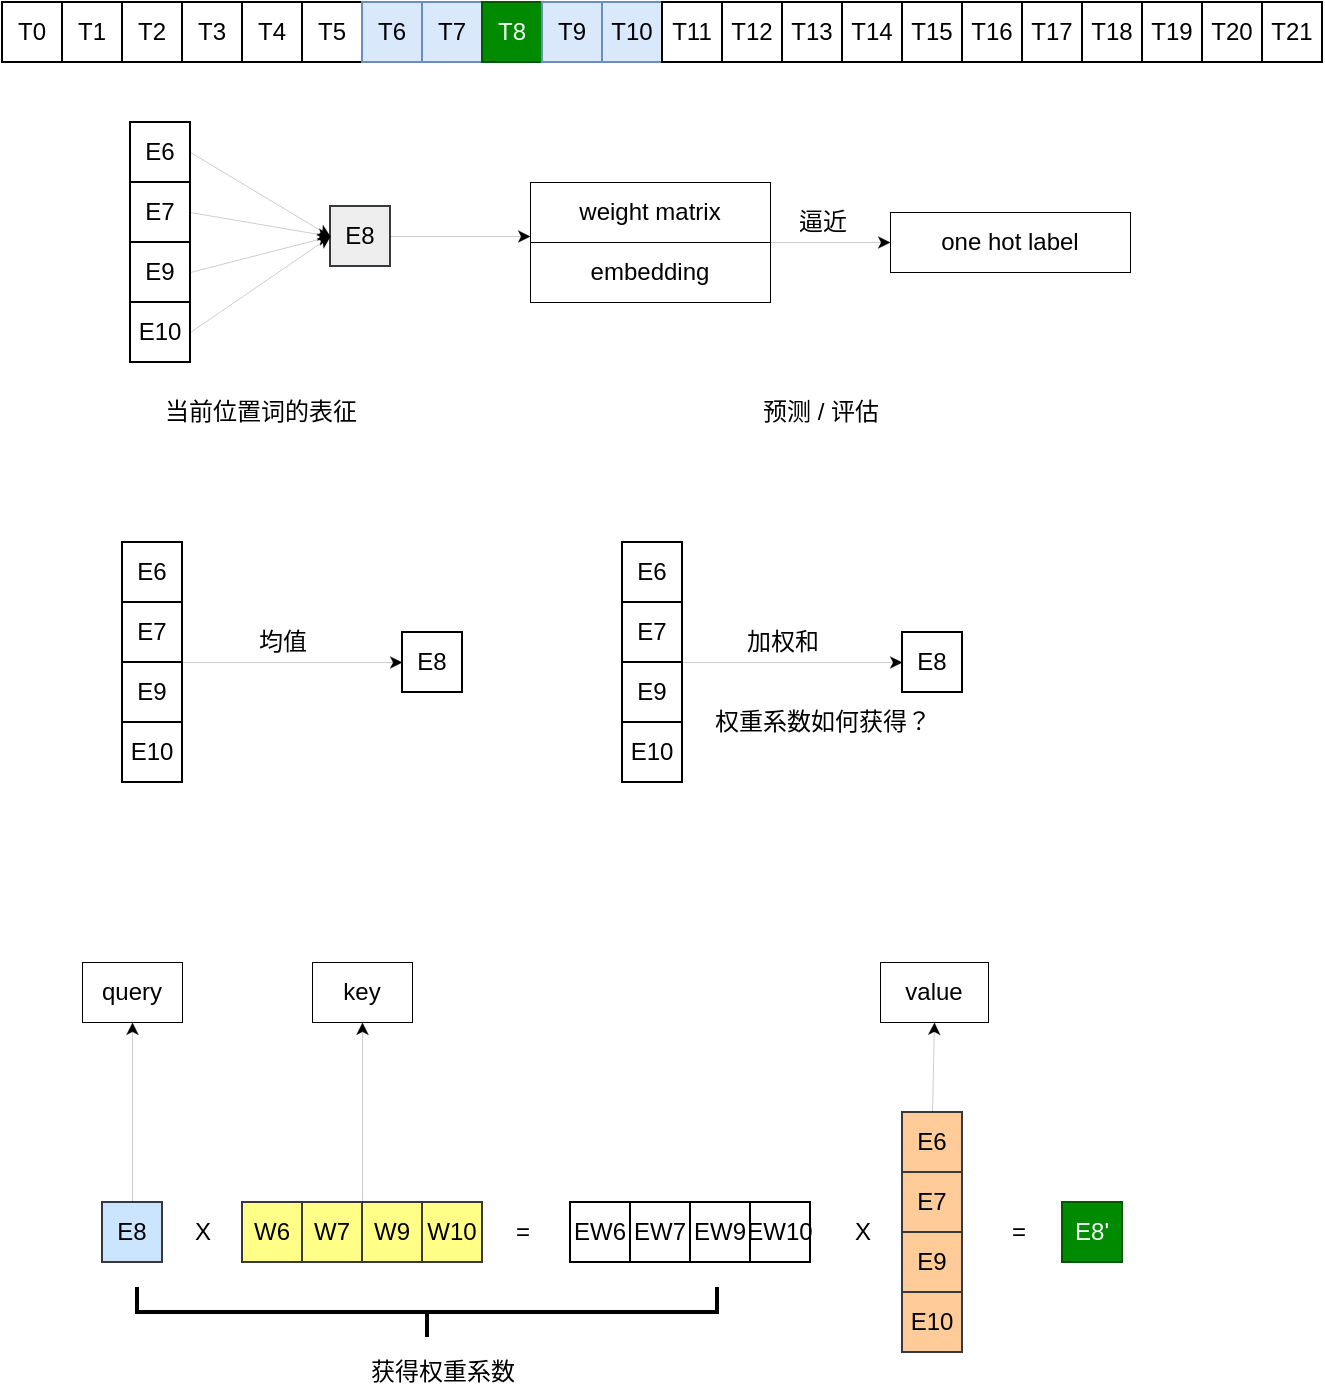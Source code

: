 <mxfile version="14.8.0" type="github">
  <diagram id="9w_OKdJAA5Zn8ipSTxTH" name="Page-1">
    <mxGraphModel dx="1186" dy="696" grid="1" gridSize="10" guides="1" tooltips="1" connect="1" arrows="1" fold="1" page="1" pageScale="1" pageWidth="827" pageHeight="1169" math="0" shadow="0">
      <root>
        <mxCell id="0" />
        <mxCell id="1" parent="0" />
        <mxCell id="Pv1H2nCwCAlQJ-ONCFIq-61" value="" style="group" vertex="1" connectable="0" parent="1">
          <mxGeometry x="70" y="40" width="660" height="215" as="geometry" />
        </mxCell>
        <mxCell id="Pv1H2nCwCAlQJ-ONCFIq-17" value="W" style="group" vertex="1" connectable="0" parent="Pv1H2nCwCAlQJ-ONCFIq-61">
          <mxGeometry width="330" height="30" as="geometry" />
        </mxCell>
        <mxCell id="Pv1H2nCwCAlQJ-ONCFIq-1" value="T0" style="rounded=0;whiteSpace=wrap;html=1;" vertex="1" parent="Pv1H2nCwCAlQJ-ONCFIq-17">
          <mxGeometry width="30" height="30" as="geometry" />
        </mxCell>
        <mxCell id="Pv1H2nCwCAlQJ-ONCFIq-2" value="T1" style="rounded=0;whiteSpace=wrap;html=1;" vertex="1" parent="Pv1H2nCwCAlQJ-ONCFIq-17">
          <mxGeometry x="30" width="30" height="30" as="geometry" />
        </mxCell>
        <mxCell id="Pv1H2nCwCAlQJ-ONCFIq-3" value="T2" style="rounded=0;whiteSpace=wrap;html=1;" vertex="1" parent="Pv1H2nCwCAlQJ-ONCFIq-17">
          <mxGeometry x="60" width="30" height="30" as="geometry" />
        </mxCell>
        <mxCell id="Pv1H2nCwCAlQJ-ONCFIq-4" value="T3" style="rounded=0;whiteSpace=wrap;html=1;" vertex="1" parent="Pv1H2nCwCAlQJ-ONCFIq-17">
          <mxGeometry x="90" width="30" height="30" as="geometry" />
        </mxCell>
        <mxCell id="Pv1H2nCwCAlQJ-ONCFIq-5" value="T4" style="rounded=0;whiteSpace=wrap;html=1;" vertex="1" parent="Pv1H2nCwCAlQJ-ONCFIq-17">
          <mxGeometry x="120" width="30" height="30" as="geometry" />
        </mxCell>
        <mxCell id="Pv1H2nCwCAlQJ-ONCFIq-6" value="T5" style="rounded=0;whiteSpace=wrap;html=1;" vertex="1" parent="Pv1H2nCwCAlQJ-ONCFIq-17">
          <mxGeometry x="150" width="30" height="30" as="geometry" />
        </mxCell>
        <mxCell id="Pv1H2nCwCAlQJ-ONCFIq-7" value="T6" style="rounded=0;whiteSpace=wrap;html=1;fillColor=#dae8fc;strokeColor=#6c8ebf;" vertex="1" parent="Pv1H2nCwCAlQJ-ONCFIq-17">
          <mxGeometry x="180" width="30" height="30" as="geometry" />
        </mxCell>
        <mxCell id="Pv1H2nCwCAlQJ-ONCFIq-8" value="T7" style="rounded=0;whiteSpace=wrap;html=1;fillColor=#dae8fc;strokeColor=#6c8ebf;" vertex="1" parent="Pv1H2nCwCAlQJ-ONCFIq-17">
          <mxGeometry x="210" width="30" height="30" as="geometry" />
        </mxCell>
        <mxCell id="Pv1H2nCwCAlQJ-ONCFIq-9" value="T8" style="rounded=0;whiteSpace=wrap;html=1;fillColor=#008a00;strokeColor=#005700;fontColor=#ffffff;" vertex="1" parent="Pv1H2nCwCAlQJ-ONCFIq-17">
          <mxGeometry x="240" width="30" height="30" as="geometry" />
        </mxCell>
        <mxCell id="Pv1H2nCwCAlQJ-ONCFIq-10" value="T9" style="rounded=0;whiteSpace=wrap;html=1;fillColor=#dae8fc;strokeColor=#6c8ebf;" vertex="1" parent="Pv1H2nCwCAlQJ-ONCFIq-17">
          <mxGeometry x="270" width="30" height="30" as="geometry" />
        </mxCell>
        <mxCell id="Pv1H2nCwCAlQJ-ONCFIq-11" value="T10" style="rounded=0;whiteSpace=wrap;html=1;fillColor=#dae8fc;strokeColor=#6c8ebf;" vertex="1" parent="Pv1H2nCwCAlQJ-ONCFIq-17">
          <mxGeometry x="300" width="30" height="30" as="geometry" />
        </mxCell>
        <mxCell id="Pv1H2nCwCAlQJ-ONCFIq-18" value="" style="group" vertex="1" connectable="0" parent="Pv1H2nCwCAlQJ-ONCFIq-61">
          <mxGeometry x="330" width="330" height="30" as="geometry" />
        </mxCell>
        <mxCell id="Pv1H2nCwCAlQJ-ONCFIq-19" value="T11" style="rounded=0;whiteSpace=wrap;html=1;" vertex="1" parent="Pv1H2nCwCAlQJ-ONCFIq-18">
          <mxGeometry width="30" height="30" as="geometry" />
        </mxCell>
        <mxCell id="Pv1H2nCwCAlQJ-ONCFIq-20" value="T12" style="rounded=0;whiteSpace=wrap;html=1;" vertex="1" parent="Pv1H2nCwCAlQJ-ONCFIq-18">
          <mxGeometry x="30" width="30" height="30" as="geometry" />
        </mxCell>
        <mxCell id="Pv1H2nCwCAlQJ-ONCFIq-21" value="T13" style="rounded=0;whiteSpace=wrap;html=1;" vertex="1" parent="Pv1H2nCwCAlQJ-ONCFIq-18">
          <mxGeometry x="60" width="30" height="30" as="geometry" />
        </mxCell>
        <mxCell id="Pv1H2nCwCAlQJ-ONCFIq-22" value="T14" style="rounded=0;whiteSpace=wrap;html=1;" vertex="1" parent="Pv1H2nCwCAlQJ-ONCFIq-18">
          <mxGeometry x="90" width="30" height="30" as="geometry" />
        </mxCell>
        <mxCell id="Pv1H2nCwCAlQJ-ONCFIq-23" value="T15" style="rounded=0;whiteSpace=wrap;html=1;" vertex="1" parent="Pv1H2nCwCAlQJ-ONCFIq-18">
          <mxGeometry x="120" width="30" height="30" as="geometry" />
        </mxCell>
        <mxCell id="Pv1H2nCwCAlQJ-ONCFIq-24" value="T16" style="rounded=0;whiteSpace=wrap;html=1;" vertex="1" parent="Pv1H2nCwCAlQJ-ONCFIq-18">
          <mxGeometry x="150" width="30" height="30" as="geometry" />
        </mxCell>
        <mxCell id="Pv1H2nCwCAlQJ-ONCFIq-25" value="T17" style="rounded=0;whiteSpace=wrap;html=1;" vertex="1" parent="Pv1H2nCwCAlQJ-ONCFIq-18">
          <mxGeometry x="180" width="30" height="30" as="geometry" />
        </mxCell>
        <mxCell id="Pv1H2nCwCAlQJ-ONCFIq-26" value="T18" style="rounded=0;whiteSpace=wrap;html=1;" vertex="1" parent="Pv1H2nCwCAlQJ-ONCFIq-18">
          <mxGeometry x="210" width="30" height="30" as="geometry" />
        </mxCell>
        <mxCell id="Pv1H2nCwCAlQJ-ONCFIq-27" value="T19" style="rounded=0;whiteSpace=wrap;html=1;" vertex="1" parent="Pv1H2nCwCAlQJ-ONCFIq-18">
          <mxGeometry x="240" width="30" height="30" as="geometry" />
        </mxCell>
        <mxCell id="Pv1H2nCwCAlQJ-ONCFIq-28" value="T20" style="rounded=0;whiteSpace=wrap;html=1;" vertex="1" parent="Pv1H2nCwCAlQJ-ONCFIq-18">
          <mxGeometry x="270" width="30" height="30" as="geometry" />
        </mxCell>
        <mxCell id="Pv1H2nCwCAlQJ-ONCFIq-29" value="T21" style="rounded=0;whiteSpace=wrap;html=1;" vertex="1" parent="Pv1H2nCwCAlQJ-ONCFIq-18">
          <mxGeometry x="300" width="30" height="30" as="geometry" />
        </mxCell>
        <mxCell id="Pv1H2nCwCAlQJ-ONCFIq-59" value="" style="group" vertex="1" connectable="0" parent="Pv1H2nCwCAlQJ-ONCFIq-61">
          <mxGeometry x="64" y="60" width="500" height="155" as="geometry" />
        </mxCell>
        <mxCell id="Pv1H2nCwCAlQJ-ONCFIq-44" value="当前位置词的表征" style="text;html=1;resizable=0;autosize=1;align=center;verticalAlign=middle;points=[];fillColor=none;strokeColor=none;rounded=0;" vertex="1" parent="Pv1H2nCwCAlQJ-ONCFIq-59">
          <mxGeometry x="10" y="135" width="110" height="20" as="geometry" />
        </mxCell>
        <mxCell id="Pv1H2nCwCAlQJ-ONCFIq-47" value="" style="group" vertex="1" connectable="0" parent="Pv1H2nCwCAlQJ-ONCFIq-59">
          <mxGeometry width="130" height="120" as="geometry" />
        </mxCell>
        <mxCell id="Pv1H2nCwCAlQJ-ONCFIq-34" value="E8" style="rounded=0;whiteSpace=wrap;html=1;fillColor=#eeeeee;strokeColor=#36393d;" vertex="1" parent="Pv1H2nCwCAlQJ-ONCFIq-47">
          <mxGeometry x="100" y="42" width="30" height="30" as="geometry" />
        </mxCell>
        <mxCell id="Pv1H2nCwCAlQJ-ONCFIq-35" value="" style="endArrow=classic;html=1;exitX=1;exitY=0.5;exitDx=0;exitDy=0;entryX=0;entryY=0.5;entryDx=0;entryDy=0;strokeWidth=0.1;" edge="1" parent="Pv1H2nCwCAlQJ-ONCFIq-47" source="Pv1H2nCwCAlQJ-ONCFIq-30" target="Pv1H2nCwCAlQJ-ONCFIq-34">
          <mxGeometry width="50" height="50" relative="1" as="geometry">
            <mxPoint x="290" y="150" as="sourcePoint" />
            <mxPoint x="340" y="100" as="targetPoint" />
          </mxGeometry>
        </mxCell>
        <mxCell id="Pv1H2nCwCAlQJ-ONCFIq-37" value="" style="endArrow=classic;html=1;exitX=1;exitY=0.5;exitDx=0;exitDy=0;strokeWidth=0.1;" edge="1" parent="Pv1H2nCwCAlQJ-ONCFIq-47" source="Pv1H2nCwCAlQJ-ONCFIq-31">
          <mxGeometry width="50" height="50" relative="1" as="geometry">
            <mxPoint x="290" y="150" as="sourcePoint" />
            <mxPoint x="100" y="57" as="targetPoint" />
          </mxGeometry>
        </mxCell>
        <mxCell id="Pv1H2nCwCAlQJ-ONCFIq-38" value="" style="endArrow=classic;html=1;exitX=1;exitY=0.5;exitDx=0;exitDy=0;entryX=0;entryY=0.5;entryDx=0;entryDy=0;strokeWidth=0.1;" edge="1" parent="Pv1H2nCwCAlQJ-ONCFIq-47" source="Pv1H2nCwCAlQJ-ONCFIq-32" target="Pv1H2nCwCAlQJ-ONCFIq-34">
          <mxGeometry width="50" height="50" relative="1" as="geometry">
            <mxPoint x="290" y="150" as="sourcePoint" />
            <mxPoint x="100" y="60" as="targetPoint" />
          </mxGeometry>
        </mxCell>
        <mxCell id="Pv1H2nCwCAlQJ-ONCFIq-39" value="" style="endArrow=classic;html=1;exitX=1;exitY=0.5;exitDx=0;exitDy=0;entryX=0;entryY=0.5;entryDx=0;entryDy=0;strokeWidth=0.1;" edge="1" parent="Pv1H2nCwCAlQJ-ONCFIq-47" source="Pv1H2nCwCAlQJ-ONCFIq-33" target="Pv1H2nCwCAlQJ-ONCFIq-34">
          <mxGeometry width="50" height="50" relative="1" as="geometry">
            <mxPoint x="290" y="150" as="sourcePoint" />
            <mxPoint x="100" y="60" as="targetPoint" />
          </mxGeometry>
        </mxCell>
        <mxCell id="Pv1H2nCwCAlQJ-ONCFIq-66" value="" style="group" vertex="1" connectable="0" parent="Pv1H2nCwCAlQJ-ONCFIq-47">
          <mxGeometry width="30" height="120" as="geometry" />
        </mxCell>
        <mxCell id="Pv1H2nCwCAlQJ-ONCFIq-30" value="E6" style="rounded=0;whiteSpace=wrap;html=1;" vertex="1" parent="Pv1H2nCwCAlQJ-ONCFIq-66">
          <mxGeometry width="30" height="30" as="geometry" />
        </mxCell>
        <mxCell id="Pv1H2nCwCAlQJ-ONCFIq-31" value="E7" style="rounded=0;whiteSpace=wrap;html=1;" vertex="1" parent="Pv1H2nCwCAlQJ-ONCFIq-66">
          <mxGeometry y="30" width="30" height="30" as="geometry" />
        </mxCell>
        <mxCell id="Pv1H2nCwCAlQJ-ONCFIq-32" value="E9" style="rounded=0;whiteSpace=wrap;html=1;" vertex="1" parent="Pv1H2nCwCAlQJ-ONCFIq-66">
          <mxGeometry y="60" width="30" height="30" as="geometry" />
        </mxCell>
        <mxCell id="Pv1H2nCwCAlQJ-ONCFIq-33" value="E10" style="rounded=0;whiteSpace=wrap;html=1;" vertex="1" parent="Pv1H2nCwCAlQJ-ONCFIq-66">
          <mxGeometry y="90" width="30" height="30" as="geometry" />
        </mxCell>
        <mxCell id="Pv1H2nCwCAlQJ-ONCFIq-52" value="" style="endArrow=classic;html=1;strokeWidth=0.1;exitX=1;exitY=0.5;exitDx=0;exitDy=0;" edge="1" parent="Pv1H2nCwCAlQJ-ONCFIq-59" source="Pv1H2nCwCAlQJ-ONCFIq-34">
          <mxGeometry width="50" height="50" relative="1" as="geometry">
            <mxPoint x="150" y="90" as="sourcePoint" />
            <mxPoint x="200" y="57" as="targetPoint" />
          </mxGeometry>
        </mxCell>
        <mxCell id="Pv1H2nCwCAlQJ-ONCFIq-55" value="" style="group" vertex="1" connectable="0" parent="Pv1H2nCwCAlQJ-ONCFIq-59">
          <mxGeometry x="200" y="30" width="120" height="60" as="geometry" />
        </mxCell>
        <mxCell id="Pv1H2nCwCAlQJ-ONCFIq-53" value="weight matrix" style="rounded=0;whiteSpace=wrap;html=1;strokeWidth=0.5;" vertex="1" parent="Pv1H2nCwCAlQJ-ONCFIq-55">
          <mxGeometry width="120" height="30" as="geometry" />
        </mxCell>
        <mxCell id="Pv1H2nCwCAlQJ-ONCFIq-54" value="embedding" style="rounded=0;whiteSpace=wrap;html=1;strokeWidth=0.5;" vertex="1" parent="Pv1H2nCwCAlQJ-ONCFIq-55">
          <mxGeometry y="30" width="120" height="30" as="geometry" />
        </mxCell>
        <mxCell id="Pv1H2nCwCAlQJ-ONCFIq-56" value="one hot label" style="rounded=0;whiteSpace=wrap;html=1;strokeWidth=0.5;" vertex="1" parent="Pv1H2nCwCAlQJ-ONCFIq-59">
          <mxGeometry x="380" y="45" width="120" height="30" as="geometry" />
        </mxCell>
        <mxCell id="Pv1H2nCwCAlQJ-ONCFIq-57" value="" style="endArrow=classic;html=1;strokeWidth=0.1;entryX=0;entryY=0.5;entryDx=0;entryDy=0;exitX=1;exitY=0;exitDx=0;exitDy=0;" edge="1" parent="Pv1H2nCwCAlQJ-ONCFIq-59" source="Pv1H2nCwCAlQJ-ONCFIq-54" target="Pv1H2nCwCAlQJ-ONCFIq-56">
          <mxGeometry width="50" height="50" relative="1" as="geometry">
            <mxPoint x="150" y="90" as="sourcePoint" />
            <mxPoint x="200" y="40" as="targetPoint" />
          </mxGeometry>
        </mxCell>
        <mxCell id="Pv1H2nCwCAlQJ-ONCFIq-58" value="预测 / 评估" style="text;html=1;resizable=0;autosize=1;align=center;verticalAlign=middle;points=[];fillColor=none;strokeColor=none;rounded=0;" vertex="1" parent="Pv1H2nCwCAlQJ-ONCFIq-59">
          <mxGeometry x="310" y="135" width="70" height="20" as="geometry" />
        </mxCell>
        <mxCell id="Pv1H2nCwCAlQJ-ONCFIq-60" value="逼近" style="text;html=1;resizable=0;autosize=1;align=center;verticalAlign=middle;points=[];fillColor=none;strokeColor=none;rounded=0;" vertex="1" parent="Pv1H2nCwCAlQJ-ONCFIq-61">
          <mxGeometry x="390" y="100" width="40" height="20" as="geometry" />
        </mxCell>
        <mxCell id="Pv1H2nCwCAlQJ-ONCFIq-76" value="" style="group" vertex="1" connectable="0" parent="1">
          <mxGeometry x="130" y="310" width="170" height="120" as="geometry" />
        </mxCell>
        <mxCell id="Pv1H2nCwCAlQJ-ONCFIq-67" value="" style="group" vertex="1" connectable="0" parent="Pv1H2nCwCAlQJ-ONCFIq-76">
          <mxGeometry width="30" height="120" as="geometry" />
        </mxCell>
        <mxCell id="Pv1H2nCwCAlQJ-ONCFIq-68" value="E6" style="rounded=0;whiteSpace=wrap;html=1;" vertex="1" parent="Pv1H2nCwCAlQJ-ONCFIq-67">
          <mxGeometry width="30" height="30" as="geometry" />
        </mxCell>
        <mxCell id="Pv1H2nCwCAlQJ-ONCFIq-69" value="E7" style="rounded=0;whiteSpace=wrap;html=1;" vertex="1" parent="Pv1H2nCwCAlQJ-ONCFIq-67">
          <mxGeometry y="30" width="30" height="30" as="geometry" />
        </mxCell>
        <mxCell id="Pv1H2nCwCAlQJ-ONCFIq-70" value="E9" style="rounded=0;whiteSpace=wrap;html=1;" vertex="1" parent="Pv1H2nCwCAlQJ-ONCFIq-67">
          <mxGeometry y="60" width="30" height="30" as="geometry" />
        </mxCell>
        <mxCell id="Pv1H2nCwCAlQJ-ONCFIq-71" value="E10" style="rounded=0;whiteSpace=wrap;html=1;" vertex="1" parent="Pv1H2nCwCAlQJ-ONCFIq-67">
          <mxGeometry y="90" width="30" height="30" as="geometry" />
        </mxCell>
        <mxCell id="Pv1H2nCwCAlQJ-ONCFIq-73" value="E8" style="rounded=0;whiteSpace=wrap;html=1;" vertex="1" parent="Pv1H2nCwCAlQJ-ONCFIq-76">
          <mxGeometry x="140" y="45" width="30" height="30" as="geometry" />
        </mxCell>
        <mxCell id="Pv1H2nCwCAlQJ-ONCFIq-74" value="" style="endArrow=classic;html=1;strokeWidth=0.1;exitX=1;exitY=0;exitDx=0;exitDy=0;entryX=0;entryY=0.5;entryDx=0;entryDy=0;" edge="1" parent="Pv1H2nCwCAlQJ-ONCFIq-76" source="Pv1H2nCwCAlQJ-ONCFIq-70" target="Pv1H2nCwCAlQJ-ONCFIq-73">
          <mxGeometry width="50" height="50" relative="1" as="geometry">
            <mxPoint x="280" y="30" as="sourcePoint" />
            <mxPoint x="330" y="-20" as="targetPoint" />
          </mxGeometry>
        </mxCell>
        <mxCell id="Pv1H2nCwCAlQJ-ONCFIq-75" value="均值" style="text;html=1;resizable=0;autosize=1;align=center;verticalAlign=middle;points=[];fillColor=none;strokeColor=none;rounded=0;" vertex="1" parent="Pv1H2nCwCAlQJ-ONCFIq-76">
          <mxGeometry x="60" y="40" width="40" height="20" as="geometry" />
        </mxCell>
        <mxCell id="Pv1H2nCwCAlQJ-ONCFIq-86" value="" style="group" vertex="1" connectable="0" parent="1">
          <mxGeometry x="380" y="310" width="170" height="120" as="geometry" />
        </mxCell>
        <mxCell id="Pv1H2nCwCAlQJ-ONCFIq-77" value="" style="group" vertex="1" connectable="0" parent="Pv1H2nCwCAlQJ-ONCFIq-86">
          <mxGeometry width="30" height="120" as="geometry" />
        </mxCell>
        <mxCell id="Pv1H2nCwCAlQJ-ONCFIq-78" value="E6" style="rounded=0;whiteSpace=wrap;html=1;" vertex="1" parent="Pv1H2nCwCAlQJ-ONCFIq-77">
          <mxGeometry width="30" height="30" as="geometry" />
        </mxCell>
        <mxCell id="Pv1H2nCwCAlQJ-ONCFIq-79" value="E7" style="rounded=0;whiteSpace=wrap;html=1;" vertex="1" parent="Pv1H2nCwCAlQJ-ONCFIq-77">
          <mxGeometry y="30" width="30" height="30" as="geometry" />
        </mxCell>
        <mxCell id="Pv1H2nCwCAlQJ-ONCFIq-80" value="E9" style="rounded=0;whiteSpace=wrap;html=1;" vertex="1" parent="Pv1H2nCwCAlQJ-ONCFIq-77">
          <mxGeometry y="60" width="30" height="30" as="geometry" />
        </mxCell>
        <mxCell id="Pv1H2nCwCAlQJ-ONCFIq-81" value="E10" style="rounded=0;whiteSpace=wrap;html=1;" vertex="1" parent="Pv1H2nCwCAlQJ-ONCFIq-77">
          <mxGeometry y="90" width="30" height="30" as="geometry" />
        </mxCell>
        <mxCell id="Pv1H2nCwCAlQJ-ONCFIq-82" value="E8" style="rounded=0;whiteSpace=wrap;html=1;" vertex="1" parent="Pv1H2nCwCAlQJ-ONCFIq-86">
          <mxGeometry x="140" y="45" width="30" height="30" as="geometry" />
        </mxCell>
        <mxCell id="Pv1H2nCwCAlQJ-ONCFIq-83" value="" style="endArrow=classic;html=1;strokeWidth=0.1;exitX=1;exitY=0;exitDx=0;exitDy=0;entryX=0;entryY=0.5;entryDx=0;entryDy=0;" edge="1" parent="Pv1H2nCwCAlQJ-ONCFIq-86" source="Pv1H2nCwCAlQJ-ONCFIq-80" target="Pv1H2nCwCAlQJ-ONCFIq-82">
          <mxGeometry width="50" height="50" relative="1" as="geometry">
            <mxPoint x="280" y="30" as="sourcePoint" />
            <mxPoint x="330" y="-20" as="targetPoint" />
          </mxGeometry>
        </mxCell>
        <mxCell id="Pv1H2nCwCAlQJ-ONCFIq-84" value="加权和" style="text;html=1;resizable=0;autosize=1;align=center;verticalAlign=middle;points=[];fillColor=none;strokeColor=none;rounded=0;" vertex="1" parent="Pv1H2nCwCAlQJ-ONCFIq-86">
          <mxGeometry x="55" y="40" width="50" height="20" as="geometry" />
        </mxCell>
        <mxCell id="Pv1H2nCwCAlQJ-ONCFIq-85" value="权重系数如何获得？" style="text;html=1;resizable=0;autosize=1;align=center;verticalAlign=middle;points=[];fillColor=none;strokeColor=none;rounded=0;" vertex="1" parent="Pv1H2nCwCAlQJ-ONCFIq-86">
          <mxGeometry x="40" y="80" width="120" height="20" as="geometry" />
        </mxCell>
        <mxCell id="Pv1H2nCwCAlQJ-ONCFIq-138" value="" style="group" vertex="1" connectable="0" parent="1">
          <mxGeometry x="110" y="520" width="520" height="215" as="geometry" />
        </mxCell>
        <mxCell id="Pv1H2nCwCAlQJ-ONCFIq-127" value="" style="group" vertex="1" connectable="0" parent="Pv1H2nCwCAlQJ-ONCFIq-138">
          <mxGeometry x="10" y="75" width="510" height="140" as="geometry" />
        </mxCell>
        <mxCell id="Pv1H2nCwCAlQJ-ONCFIq-94" value="E8" style="rounded=0;whiteSpace=wrap;html=1;fillColor=#cce5ff;strokeColor=#36393d;" vertex="1" parent="Pv1H2nCwCAlQJ-ONCFIq-127">
          <mxGeometry y="45" width="30" height="30" as="geometry" />
        </mxCell>
        <mxCell id="Pv1H2nCwCAlQJ-ONCFIq-105" value="" style="group;fillColor=#ffff88;strokeColor=#36393d;" vertex="1" connectable="0" parent="Pv1H2nCwCAlQJ-ONCFIq-127">
          <mxGeometry x="70" y="45" width="120" height="30" as="geometry" />
        </mxCell>
        <mxCell id="Pv1H2nCwCAlQJ-ONCFIq-101" value="W6" style="rounded=0;whiteSpace=wrap;html=1;fillColor=#ffff88;strokeColor=#36393d;" vertex="1" parent="Pv1H2nCwCAlQJ-ONCFIq-105">
          <mxGeometry width="30" height="30" as="geometry" />
        </mxCell>
        <mxCell id="Pv1H2nCwCAlQJ-ONCFIq-102" value="W7" style="rounded=0;whiteSpace=wrap;html=1;fillColor=#ffff88;strokeColor=#36393d;" vertex="1" parent="Pv1H2nCwCAlQJ-ONCFIq-105">
          <mxGeometry x="30" width="30" height="30" as="geometry" />
        </mxCell>
        <mxCell id="Pv1H2nCwCAlQJ-ONCFIq-103" value="W9" style="rounded=0;whiteSpace=wrap;html=1;fillColor=#ffff88;strokeColor=#36393d;" vertex="1" parent="Pv1H2nCwCAlQJ-ONCFIq-105">
          <mxGeometry x="60" width="30" height="30" as="geometry" />
        </mxCell>
        <mxCell id="Pv1H2nCwCAlQJ-ONCFIq-104" value="W10" style="rounded=0;whiteSpace=wrap;html=1;fillColor=#ffff88;strokeColor=#36393d;" vertex="1" parent="Pv1H2nCwCAlQJ-ONCFIq-105">
          <mxGeometry x="90" width="30" height="30" as="geometry" />
        </mxCell>
        <mxCell id="Pv1H2nCwCAlQJ-ONCFIq-106" value="" style="group" vertex="1" connectable="0" parent="Pv1H2nCwCAlQJ-ONCFIq-127">
          <mxGeometry x="234" y="45" width="120" height="30" as="geometry" />
        </mxCell>
        <mxCell id="Pv1H2nCwCAlQJ-ONCFIq-107" value="EW6" style="rounded=0;whiteSpace=wrap;html=1;" vertex="1" parent="Pv1H2nCwCAlQJ-ONCFIq-106">
          <mxGeometry width="30" height="30" as="geometry" />
        </mxCell>
        <mxCell id="Pv1H2nCwCAlQJ-ONCFIq-108" value="EW7" style="rounded=0;whiteSpace=wrap;html=1;" vertex="1" parent="Pv1H2nCwCAlQJ-ONCFIq-106">
          <mxGeometry x="30" width="30" height="30" as="geometry" />
        </mxCell>
        <mxCell id="Pv1H2nCwCAlQJ-ONCFIq-109" value="EW9" style="rounded=0;whiteSpace=wrap;html=1;" vertex="1" parent="Pv1H2nCwCAlQJ-ONCFIq-106">
          <mxGeometry x="60" width="30" height="30" as="geometry" />
        </mxCell>
        <mxCell id="Pv1H2nCwCAlQJ-ONCFIq-110" value="EW10" style="rounded=0;whiteSpace=wrap;html=1;" vertex="1" parent="Pv1H2nCwCAlQJ-ONCFIq-106">
          <mxGeometry x="90" width="30" height="30" as="geometry" />
        </mxCell>
        <mxCell id="Pv1H2nCwCAlQJ-ONCFIq-112" value="" style="group;fillColor=#ffcc99;strokeColor=#36393d;" vertex="1" connectable="0" parent="Pv1H2nCwCAlQJ-ONCFIq-127">
          <mxGeometry x="400" width="30" height="120" as="geometry" />
        </mxCell>
        <mxCell id="Pv1H2nCwCAlQJ-ONCFIq-113" value="E6" style="rounded=0;whiteSpace=wrap;html=1;fillColor=#ffcc99;strokeColor=#36393d;" vertex="1" parent="Pv1H2nCwCAlQJ-ONCFIq-112">
          <mxGeometry width="30" height="30" as="geometry" />
        </mxCell>
        <mxCell id="Pv1H2nCwCAlQJ-ONCFIq-114" value="E7" style="rounded=0;whiteSpace=wrap;html=1;fillColor=#ffcc99;strokeColor=#36393d;" vertex="1" parent="Pv1H2nCwCAlQJ-ONCFIq-112">
          <mxGeometry y="30" width="30" height="30" as="geometry" />
        </mxCell>
        <mxCell id="Pv1H2nCwCAlQJ-ONCFIq-115" value="E9" style="rounded=0;whiteSpace=wrap;html=1;fillColor=#ffcc99;strokeColor=#36393d;" vertex="1" parent="Pv1H2nCwCAlQJ-ONCFIq-112">
          <mxGeometry y="60" width="30" height="30" as="geometry" />
        </mxCell>
        <mxCell id="Pv1H2nCwCAlQJ-ONCFIq-116" value="E10" style="rounded=0;whiteSpace=wrap;html=1;fillColor=#ffcc99;strokeColor=#36393d;" vertex="1" parent="Pv1H2nCwCAlQJ-ONCFIq-112">
          <mxGeometry y="90" width="30" height="30" as="geometry" />
        </mxCell>
        <mxCell id="Pv1H2nCwCAlQJ-ONCFIq-117" value="E8&#39;" style="rounded=0;whiteSpace=wrap;html=1;fillColor=#008a00;strokeColor=#005700;fontColor=#ffffff;" vertex="1" parent="Pv1H2nCwCAlQJ-ONCFIq-127">
          <mxGeometry x="480" y="45" width="30" height="30" as="geometry" />
        </mxCell>
        <mxCell id="Pv1H2nCwCAlQJ-ONCFIq-118" value="X" style="text;html=1;resizable=0;autosize=1;align=center;verticalAlign=middle;points=[];fillColor=none;strokeColor=none;rounded=0;" vertex="1" parent="Pv1H2nCwCAlQJ-ONCFIq-127">
          <mxGeometry x="40" y="50" width="20" height="20" as="geometry" />
        </mxCell>
        <mxCell id="Pv1H2nCwCAlQJ-ONCFIq-119" value="=" style="text;html=1;resizable=0;autosize=1;align=center;verticalAlign=middle;points=[];fillColor=none;strokeColor=none;rounded=0;" vertex="1" parent="Pv1H2nCwCAlQJ-ONCFIq-127">
          <mxGeometry x="200" y="50" width="20" height="20" as="geometry" />
        </mxCell>
        <mxCell id="Pv1H2nCwCAlQJ-ONCFIq-122" value="" style="strokeWidth=2;html=1;shape=mxgraph.flowchart.annotation_2;align=left;labelPosition=right;pointerEvents=1;rotation=-90;" vertex="1" parent="Pv1H2nCwCAlQJ-ONCFIq-127">
          <mxGeometry x="150" y="-45" width="25" height="290" as="geometry" />
        </mxCell>
        <mxCell id="Pv1H2nCwCAlQJ-ONCFIq-123" value="获得权重系数" style="text;html=1;resizable=0;autosize=1;align=center;verticalAlign=middle;points=[];fillColor=none;strokeColor=none;rounded=0;" vertex="1" parent="Pv1H2nCwCAlQJ-ONCFIq-127">
          <mxGeometry x="125" y="120" width="90" height="20" as="geometry" />
        </mxCell>
        <mxCell id="Pv1H2nCwCAlQJ-ONCFIq-125" value="X" style="text;html=1;resizable=0;autosize=1;align=center;verticalAlign=middle;points=[];fillColor=none;strokeColor=none;rounded=0;" vertex="1" parent="Pv1H2nCwCAlQJ-ONCFIq-127">
          <mxGeometry x="370" y="50" width="20" height="20" as="geometry" />
        </mxCell>
        <mxCell id="Pv1H2nCwCAlQJ-ONCFIq-126" value="=" style="text;html=1;resizable=0;autosize=1;align=center;verticalAlign=middle;points=[];fillColor=none;strokeColor=none;rounded=0;" vertex="1" parent="Pv1H2nCwCAlQJ-ONCFIq-127">
          <mxGeometry x="448" y="50" width="20" height="20" as="geometry" />
        </mxCell>
        <mxCell id="Pv1H2nCwCAlQJ-ONCFIq-135" value="" style="endArrow=classic;html=1;strokeWidth=0.1;entryX=0.5;entryY=1;entryDx=0;entryDy=0;exitX=0.5;exitY=0;exitDx=0;exitDy=0;" edge="1" parent="Pv1H2nCwCAlQJ-ONCFIq-138" source="Pv1H2nCwCAlQJ-ONCFIq-94" target="Pv1H2nCwCAlQJ-ONCFIq-129">
          <mxGeometry width="50" height="50" relative="1" as="geometry">
            <mxPoint x="30" y="120" as="sourcePoint" />
            <mxPoint x="330" y="-10" as="targetPoint" />
          </mxGeometry>
        </mxCell>
        <mxCell id="Pv1H2nCwCAlQJ-ONCFIq-136" value="" style="endArrow=classic;html=1;strokeWidth=0.1;exitX=0;exitY=0;exitDx=0;exitDy=0;entryX=0.5;entryY=1;entryDx=0;entryDy=0;" edge="1" parent="Pv1H2nCwCAlQJ-ONCFIq-138" source="Pv1H2nCwCAlQJ-ONCFIq-103" target="Pv1H2nCwCAlQJ-ONCFIq-131">
          <mxGeometry width="50" height="50" relative="1" as="geometry">
            <mxPoint x="280" y="40" as="sourcePoint" />
            <mxPoint x="330" y="-10" as="targetPoint" />
          </mxGeometry>
        </mxCell>
        <mxCell id="Pv1H2nCwCAlQJ-ONCFIq-129" value="query" style="rounded=0;whiteSpace=wrap;html=1;strokeWidth=0.5;" vertex="1" parent="Pv1H2nCwCAlQJ-ONCFIq-138">
          <mxGeometry width="50" height="30" as="geometry" />
        </mxCell>
        <mxCell id="Pv1H2nCwCAlQJ-ONCFIq-130" value="value" style="rounded=0;whiteSpace=wrap;html=1;strokeWidth=0.5;" vertex="1" parent="Pv1H2nCwCAlQJ-ONCFIq-138">
          <mxGeometry x="399" width="54" height="30" as="geometry" />
        </mxCell>
        <mxCell id="Pv1H2nCwCAlQJ-ONCFIq-131" value="key" style="rounded=0;whiteSpace=wrap;html=1;strokeWidth=0.5;" vertex="1" parent="Pv1H2nCwCAlQJ-ONCFIq-138">
          <mxGeometry x="115" width="50" height="30" as="geometry" />
        </mxCell>
        <mxCell id="Pv1H2nCwCAlQJ-ONCFIq-137" value="" style="endArrow=classic;html=1;strokeWidth=0.1;exitX=0.5;exitY=0;exitDx=0;exitDy=0;entryX=0.5;entryY=1;entryDx=0;entryDy=0;" edge="1" parent="Pv1H2nCwCAlQJ-ONCFIq-138" source="Pv1H2nCwCAlQJ-ONCFIq-113" target="Pv1H2nCwCAlQJ-ONCFIq-130">
          <mxGeometry width="50" height="50" relative="1" as="geometry">
            <mxPoint x="280" y="40" as="sourcePoint" />
            <mxPoint x="330" y="-10" as="targetPoint" />
          </mxGeometry>
        </mxCell>
      </root>
    </mxGraphModel>
  </diagram>
</mxfile>
